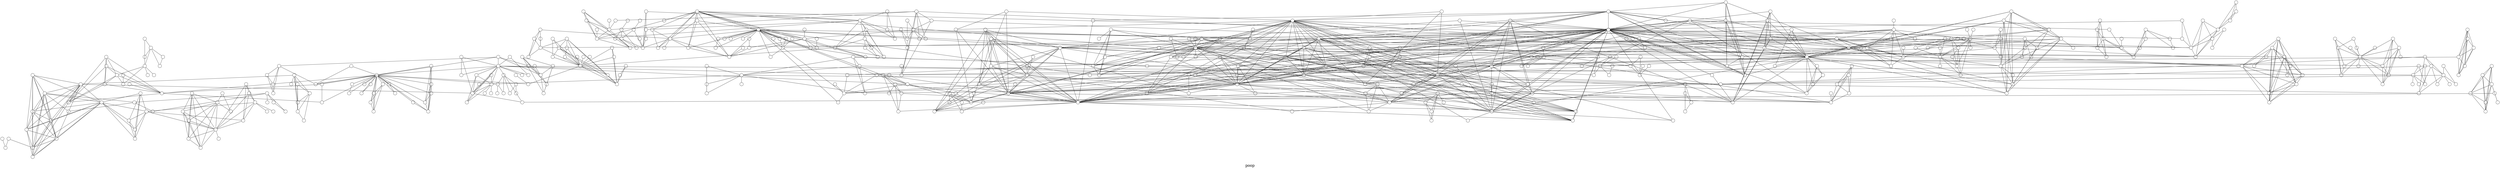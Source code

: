 /*****
poop
*****/

graph G {
  graph [splines=false overlap=false]
  node  [shape=ellipse, width=0.3, height=0.3, label=""]
  344 ;
  1 ;
  287 ;
  2 ;
  187 ;
  3 ;
  476 ;
  194 ;
  4 ;
  209 ;
  243 ;
  5 ;
  349 ;
  430 ;
  441 ;
  478 ;
  48 ;
  6 ;
  122 ;
  143 ;
  66 ;
  7 ;
  87 ;
  93 ;
  110 ;
  213 ;
  297 ;
  453 ;
  269 ;
  8 ;
  262 ;
  9 ;
  280 ;
  10 ;
  347 ;
  378 ;
  393 ;
  432 ;
  11 ;
  163 ;
  169 ;
  251 ;
  282 ;
  333 ;
  355 ;
  364 ;
  13 ;
  12 ;
  120 ;
  162 ;
  463 ;
  422 ;
  14 ;
  81 ;
  15 ;
  313 ;
  457 ;
  506 ;
  67 ;
  16 ;
  26 ;
  17 ;
  128 ;
  456 ;
  113 ;
  18 ;
  452 ;
  477 ;
  19 ;
  34 ;
  20 ;
  337 ;
  415 ;
  418 ;
  248 ;
  21 ;
  292 ;
  45 ;
  22 ;
  291 ;
  23 ;
  24 ;
  32 ;
  115 ;
  121 ;
  198 ;
  204 ;
  305 ;
  306 ;
  374 ;
  379 ;
  414 ;
  417 ;
  499 ;
  516 ;
  25 ;
  82 ;
  129 ;
  39 ;
  97 ;
  207 ;
  208 ;
  263 ;
  27 ;
  386 ;
  433 ;
  435 ;
  71 ;
  28 ;
  369 ;
  389 ;
  134 ;
  29 ;
  404 ;
  434 ;
  53 ;
  30 ;
  384 ;
  401 ;
  200 ;
  31 ;
  258 ;
  299 ;
  361 ;
  388 ;
  492 ;
  497 ;
  83 ;
  33 ;
  92 ;
  132 ;
  150 ;
  156 ;
  238 ;
  296 ;
  370 ;
  512 ;
  55 ;
  35 ;
  70 ;
  231 ;
  232 ;
  406 ;
  36 ;
  37 ;
  274 ;
  276 ;
  425 ;
  483 ;
  61 ;
  38 ;
  106 ;
  107 ;
  233 ;
  372 ;
  411 ;
  40 ;
  41 ;
  123 ;
  42 ;
  140 ;
  242 ;
  429 ;
  470 ;
  438 ;
  43 ;
  44 ;
  49 ;
  50 ;
  64 ;
  222 ;
  271 ;
  336 ;
  380 ;
  421 ;
  142 ;
  46 ;
  47 ;
  265 ;
  451 ;
  244 ;
  437 ;
  316 ;
  52 ;
  51 ;
  80 ;
  235 ;
  339 ;
  447 ;
  501 ;
  54 ;
  186 ;
  332 ;
  439 ;
  101 ;
  56 ;
  137 ;
  253 ;
  285 ;
  340 ;
  469 ;
  403 ;
  57 ;
  482 ;
  515 ;
  58 ;
  331 ;
  59 ;
  219 ;
  239 ;
  241 ;
  474 ;
  78 ;
  60 ;
  190 ;
  281 ;
  363 ;
  496 ;
  62 ;
  126 ;
  310 ;
  252 ;
  63 ;
  65 ;
  381 ;
  397 ;
  99 ;
  264 ;
  357 ;
  400 ;
  442 ;
  182 ;
  405 ;
  514 ;
  149 ;
  68 ;
  199 ;
  351 ;
  352 ;
  353 ;
  468 ;
  160 ;
  69 ;
  327 ;
  399 ;
  152 ;
  188 ;
  256 ;
  260 ;
  314 ;
  354 ;
  358 ;
  402 ;
  486 ;
  493 ;
  511 ;
  178 ;
  72 ;
  426 ;
  509 ;
  157 ;
  73 ;
  502 ;
  510 ;
  74 ;
  75 ;
  266 ;
  298 ;
  321 ;
  124 ;
  76 ;
  133 ;
  350 ;
  77 ;
  288 ;
  79 ;
  359 ;
  373 ;
  108 ;
  135 ;
  257 ;
  300 ;
  408 ;
  489 ;
  498 ;
  462 ;
  94 ;
  84 ;
  283 ;
  317 ;
  424 ;
  503 ;
  144 ;
  85 ;
  181 ;
  185 ;
  212 ;
  436 ;
  98 ;
  86 ;
  177 ;
  449 ;
  114 ;
  88 ;
  323 ;
  409 ;
  471 ;
  131 ;
  89 ;
  214 ;
  488 ;
  491 ;
  90 ;
  335 ;
  91 ;
  431 ;
  147 ;
  165 ;
  261 ;
  290 ;
  318 ;
  342 ;
  377 ;
  410 ;
  423 ;
  475 ;
  95 ;
  247 ;
  440 ;
  466 ;
  96 ;
  104 ;
  159 ;
  240 ;
  328 ;
  100 ;
  383 ;
  102 ;
  197 ;
  103 ;
  217 ;
  301 ;
  312 ;
  360 ;
  105 ;
  362 ;
  166 ;
  109 ;
  192 ;
  228 ;
  387 ;
  111 ;
  286 ;
  338 ;
  446 ;
  485 ;
  141 ;
  112 ;
  221 ;
  464 ;
  116 ;
  117 ;
  139 ;
  145 ;
  146 ;
  155 ;
  234 ;
  279 ;
  284 ;
  295 ;
  346 ;
  368 ;
  419 ;
  484 ;
  356 ;
  445 ;
  450 ;
  158 ;
  118 ;
  289 ;
  479 ;
  167 ;
  119 ;
  153 ;
  170 ;
  196 ;
  216 ;
  223 ;
  229 ;
  250 ;
  294 ;
  348 ;
  396 ;
  448 ;
  504 ;
  505 ;
  125 ;
  127 ;
  268 ;
  215 ;
  130 ;
  460 ;
  461 ;
  224 ;
  325 ;
  494 ;
  394 ;
  184 ;
  136 ;
  138 ;
  245 ;
  326 ;
  307 ;
  309 ;
  230 ;
  391 ;
  148 ;
  183 ;
  151 ;
  315 ;
  161 ;
  154 ;
  267 ;
  302 ;
  304 ;
  164 ;
  195 ;
  277 ;
  278 ;
  375 ;
  168 ;
  171 ;
  206 ;
  172 ;
  218 ;
  495 ;
  507 ;
  508 ;
  173 ;
  189 ;
  174 ;
  175 ;
  176 ;
  179 ;
  382 ;
  324 ;
  180 ;
  308 ;
  455 ;
  191 ;
  385 ;
  193 ;
  210 ;
  211 ;
  201 ;
  202 ;
  203 ;
  392 ;
  205 ;
  341 ;
  272 ;
  458 ;
  220 ;
  420 ;
  513 ;
  259 ;
  225 ;
  365 ;
  390 ;
  226 ;
  227 ;
  407 ;
  237 ;
  236 ;
  246 ;
  376 ;
  273 ;
  395 ;
  249 ;
  334 ;
  319 ;
  320 ;
  330 ;
  481 ;
  254 ;
  255 ;
  345 ;
  427 ;
  412 ;
  467 ;
  444 ;
  473 ;
  270 ;
  275 ;
  371 ;
  416 ;
  500 ;
  293 ;
  311 ;
  480 ;
  303 ;
  454 ;
  443 ;
  322 ;
  472 ;
  487 ;
  329 ;
  343 ;
  465 ;
  366 ;
  490 ;
  367 ;
  398 ;
  413 ;
  428 ;
  459 ;
  1 -- 344;
  287 -- 307;
  287 -- 365;
  287 -- 384;
  287 -- 390;
  287 -- 401;
  287 -- 500;
  2 -- 287;
  187 -- 204;
  187 -- 299;
  187 -- 317;
  187 -- 424;
  187 -- 476;
  187 -- 503;
  3 -- 187;
  3 -- 476;
  476 -- 490;
  194 -- 209;
  4 -- 194;
  4 -- 209;
  243 -- 349;
  243 -- 430;
  243 -- 441;
  243 -- 478;
  5 -- 243;
  5 -- 349;
  5 -- 430;
  5 -- 441;
  5 -- 478;
  349 -- 430;
  349 -- 438;
  349 -- 441;
  349 -- 478;
  430 -- 441;
  430 -- 478;
  441 -- 478;
  441 -- 484;
  48 -- 122;
  48 -- 143;
  48 -- 244;
  48 -- 437;
  6 -- 48;
  6 -- 122;
  6 -- 143;
  122 -- 143;
  143 -- 230;
  143 -- 349;
  143 -- 391;
  143 -- 438;
  66 -- 71;
  66 -- 87;
  66 -- 93;
  66 -- 99;
  66 -- 110;
  66 -- 213;
  66 -- 252;
  66 -- 264;
  66 -- 297;
  66 -- 357;
  66 -- 400;
  66 -- 442;
  66 -- 453;
  66 -- 457;
  7 -- 66;
  7 -- 87;
  7 -- 93;
  7 -- 110;
  7 -- 213;
  7 -- 297;
  7 -- 453;
  87 -- 93;
  87 -- 110;
  87 -- 213;
  87 -- 297;
  87 -- 453;
  93 -- 110;
  93 -- 120;
  93 -- 137;
  93 -- 147;
  93 -- 162;
  93 -- 163;
  93 -- 165;
  93 -- 169;
  93 -- 186;
  93 -- 188;
  93 -- 213;
  93 -- 252;
  93 -- 256;
  93 -- 261;
  93 -- 265;
  93 -- 266;
  93 -- 282;
  93 -- 290;
  93 -- 297;
  93 -- 298;
  93 -- 314;
  93 -- 318;
  93 -- 321;
  93 -- 333;
  93 -- 342;
  93 -- 354;
  93 -- 355;
  93 -- 357;
  93 -- 377;
  93 -- 381;
  93 -- 397;
  93 -- 410;
  93 -- 423;
  93 -- 451;
  93 -- 453;
  93 -- 457;
  93 -- 463;
  93 -- 475;
  93 -- 493;
  93 -- 511;
  110 -- 163;
  110 -- 213;
  110 -- 233;
  110 -- 297;
  110 -- 372;
  110 -- 411;
  110 -- 453;
  213 -- 297;
  213 -- 453;
  297 -- 453;
  269 -- 315;
  269 -- 399;
  8 -- 269;
  262 -- 426;
  262 -- 509;
  9 -- 262;
  280 -- 347;
  280 -- 378;
  280 -- 393;
  280 -- 432;
  10 -- 280;
  10 -- 347;
  10 -- 378;
  10 -- 393;
  10 -- 432;
  347 -- 378;
  347 -- 393;
  347 -- 432;
  378 -- 393;
  378 -- 432;
  378 -- 470;
  393 -- 432;
  11 -- 93;
  11 -- 163;
  11 -- 169;
  11 -- 251;
  11 -- 282;
  11 -- 333;
  11 -- 355;
  11 -- 364;
  163 -- 169;
  163 -- 233;
  163 -- 260;
  163 -- 267;
  163 -- 302;
  163 -- 304;
  163 -- 332;
  163 -- 333;
  163 -- 355;
  163 -- 372;
  163 -- 389;
  163 -- 411;
  163 -- 463;
  169 -- 229;
  169 -- 257;
  169 -- 265;
  169 -- 266;
  169 -- 298;
  169 -- 321;
  169 -- 336;
  169 -- 355;
  251 -- 364;
  282 -- 333;
  282 -- 345;
  282 -- 357;
  282 -- 371;
  355 -- 358;
  355 -- 377;
  364 -- 436;
  13 -- 93;
  13 -- 120;
  13 -- 162;
  13 -- 163;
  13 -- 463;
  12 -- 13;
  12 -- 93;
  12 -- 120;
  12 -- 162;
  12 -- 163;
  12 -- 463;
  120 -- 162;
  120 -- 163;
  120 -- 463;
  162 -- 163;
  162 -- 463;
  422 -- 510;
  422 -- 515;
  14 -- 422;
  81 -- 313;
  81 -- 457;
  81 -- 462;
  81 -- 506;
  15 -- 81;
  15 -- 313;
  15 -- 457;
  15 -- 506;
  313 -- 457;
  313 -- 506;
  457 -- 469;
  457 -- 493;
  457 -- 506;
  457 -- 511;
  67 -- 134;
  67 -- 182;
  67 -- 271;
  67 -- 405;
  67 -- 434;
  67 -- 514;
  16 -- 67;
  26 -- 39;
  26 -- 82;
  26 -- 97;
  26 -- 128;
  26 -- 129;
  26 -- 207;
  26 -- 208;
  26 -- 415;
  17 -- 26;
  17 -- 128;
  17 -- 456;
  128 -- 215;
  128 -- 456;
  113 -- 116;
  113 -- 117;
  113 -- 131;
  113 -- 139;
  113 -- 145;
  113 -- 146;
  113 -- 155;
  113 -- 219;
  113 -- 234;
  113 -- 239;
  113 -- 241;
  113 -- 279;
  113 -- 284;
  113 -- 295;
  113 -- 346;
  113 -- 368;
  113 -- 419;
  113 -- 441;
  113 -- 452;
  113 -- 466;
  113 -- 474;
  113 -- 484;
  18 -- 113;
  18 -- 452;
  19 -- 477;
  34 -- 337;
  34 -- 415;
  34 -- 418;
  20 -- 34;
  20 -- 337;
  20 -- 415;
  20 -- 418;
  337 -- 415;
  337 -- 418;
  415 -- 418;
  248 -- 273;
  248 -- 292;
  248 -- 395;
  21 -- 248;
  21 -- 292;
  45 -- 49;
  45 -- 50;
  45 -- 64;
  45 -- 115;
  45 -- 222;
  45 -- 271;
  45 -- 291;
  45 -- 336;
  45 -- 380;
  45 -- 421;
  22 -- 45;
  291 -- 421;
  23 -- 291;
  24 -- 26;
  24 -- 32;
  24 -- 115;
  24 -- 121;
  24 -- 198;
  24 -- 204;
  24 -- 305;
  24 -- 306;
  24 -- 374;
  24 -- 379;
  24 -- 414;
  24 -- 415;
  24 -- 417;
  24 -- 499;
  24 -- 516;
  32 -- 121;
  32 -- 306;
  32 -- 414;
  32 -- 516;
  115 -- 271;
  115 -- 291;
  115 -- 356;
  115 -- 364;
  115 -- 374;
  115 -- 421;
  115 -- 445;
  115 -- 450;
  121 -- 153;
  121 -- 169;
  121 -- 170;
  121 -- 186;
  121 -- 196;
  121 -- 204;
  121 -- 216;
  121 -- 223;
  121 -- 229;
  121 -- 250;
  121 -- 257;
  121 -- 294;
  121 -- 306;
  121 -- 336;
  121 -- 348;
  121 -- 396;
  121 -- 403;
  121 -- 414;
  121 -- 448;
  121 -- 504;
  121 -- 505;
  121 -- 516;
  198 -- 306;
  198 -- 417;
  204 -- 379;
  204 -- 385;
  204 -- 392;
  204 -- 499;
  204 -- 516;
  306 -- 414;
  306 -- 417;
  306 -- 443;
  306 -- 456;
  306 -- 516;
  379 -- 499;
  414 -- 516;
  25 -- 26;
  25 -- 82;
  25 -- 129;
  82 -- 129;
  39 -- 97;
  39 -- 194;
  39 -- 207;
  39 -- 208;
  97 -- 104;
  97 -- 159;
  97 -- 207;
  97 -- 208;
  97 -- 240;
  207 -- 208;
  207 -- 399;
  27 -- 263;
  27 -- 386;
  27 -- 433;
  27 -- 435;
  386 -- 433;
  71 -- 93;
  71 -- 137;
  71 -- 152;
  71 -- 163;
  71 -- 186;
  71 -- 188;
  71 -- 252;
  71 -- 256;
  71 -- 260;
  71 -- 264;
  71 -- 265;
  71 -- 282;
  71 -- 314;
  71 -- 354;
  71 -- 355;
  71 -- 357;
  71 -- 358;
  71 -- 369;
  71 -- 389;
  71 -- 402;
  71 -- 435;
  71 -- 442;
  71 -- 451;
  71 -- 457;
  71 -- 486;
  71 -- 493;
  71 -- 511;
  28 -- 71;
  28 -- 369;
  28 -- 389;
  28 -- 435;
  369 -- 389;
  369 -- 435;
  389 -- 435;
  389 -- 457;
  389 -- 469;
  389 -- 486;
  134 -- 182;
  134 -- 394;
  134 -- 434;
  134 -- 514;
  29 -- 134;
  29 -- 404;
  29 -- 434;
  434 -- 514;
  53 -- 287;
  53 -- 384;
  53 -- 401;
  30 -- 53;
  30 -- 287;
  30 -- 384;
  30 -- 401;
  384 -- 401;
  200 -- 210;
  200 -- 211;
  200 -- 258;
  200 -- 299;
  200 -- 361;
  200 -- 388;
  200 -- 492;
  200 -- 497;
  31 -- 200;
  31 -- 258;
  31 -- 299;
  31 -- 361;
  31 -- 388;
  31 -- 492;
  31 -- 497;
  258 -- 299;
  258 -- 361;
  258 -- 388;
  258 -- 412;
  258 -- 467;
  258 -- 492;
  258 -- 497;
  299 -- 361;
  299 -- 388;
  299 -- 492;
  299 -- 497;
  299 -- 503;
  361 -- 388;
  361 -- 492;
  361 -- 497;
  388 -- 492;
  388 -- 497;
  492 -- 497;
  83 -- 92;
  83 -- 132;
  83 -- 150;
  83 -- 156;
  83 -- 238;
  83 -- 296;
  83 -- 310;
  83 -- 370;
  83 -- 512;
  33 -- 83;
  33 -- 92;
  33 -- 132;
  33 -- 150;
  33 -- 156;
  33 -- 238;
  33 -- 296;
  33 -- 370;
  33 -- 512;
  92 -- 132;
  92 -- 150;
  92 -- 156;
  92 -- 190;
  92 -- 238;
  92 -- 296;
  92 -- 370;
  92 -- 431;
  92 -- 512;
  132 -- 150;
  132 -- 156;
  132 -- 238;
  132 -- 274;
  132 -- 276;
  132 -- 296;
  132 -- 370;
  132 -- 425;
  132 -- 483;
  132 -- 512;
  150 -- 156;
  150 -- 238;
  150 -- 296;
  150 -- 370;
  150 -- 512;
  156 -- 238;
  156 -- 296;
  156 -- 370;
  156 -- 512;
  238 -- 296;
  238 -- 370;
  238 -- 512;
  296 -- 370;
  296 -- 512;
  370 -- 512;
  55 -- 231;
  55 -- 232;
  55 -- 406;
  35 -- 55;
  35 -- 70;
  35 -- 83;
  35 -- 231;
  35 -- 232;
  35 -- 406;
  231 -- 232;
  231 -- 406;
  231 -- 407;
  232 -- 406;
  406 -- 407;
  36 -- 337;
  37 -- 132;
  37 -- 274;
  37 -- 276;
  37 -- 425;
  37 -- 483;
  274 -- 276;
  274 -- 350;
  274 -- 352;
  274 -- 425;
  274 -- 483;
  276 -- 425;
  276 -- 483;
  425 -- 483;
  61 -- 106;
  61 -- 107;
  61 -- 110;
  61 -- 163;
  61 -- 233;
  61 -- 372;
  61 -- 411;
  38 -- 61;
  38 -- 106;
  38 -- 107;
  38 -- 110;
  38 -- 163;
  38 -- 233;
  38 -- 372;
  38 -- 411;
  106 -- 107;
  106 -- 110;
  106 -- 163;
  106 -- 233;
  106 -- 372;
  106 -- 411;
  107 -- 110;
  107 -- 163;
  107 -- 233;
  107 -- 362;
  107 -- 372;
  107 -- 411;
  233 -- 237;
  233 -- 372;
  233 -- 411;
  372 -- 411;
  40 -- 204;
  41 -- 67;
  123 -- 140;
  123 -- 242;
  123 -- 429;
  42 -- 123;
  42 -- 140;
  42 -- 242;
  42 -- 429;
  42 -- 470;
  140 -- 242;
  140 -- 245;
  140 -- 300;
  140 -- 429;
  140 -- 460;
  140 -- 461;
  242 -- 429;
  242 -- 464;
  43 -- 438;
  44 -- 53;
  44 -- 287;
  50 -- 316;
  50 -- 380;
  64 -- 336;
  271 -- 291;
  271 -- 380;
  271 -- 421;
  336 -- 348;
  380 -- 403;
  142 -- 169;
  142 -- 307;
  142 -- 309;
  142 -- 328;
  46 -- 142;
  47 -- 71;
  47 -- 265;
  47 -- 451;
  265 -- 266;
  265 -- 290;
  265 -- 298;
  265 -- 321;
  265 -- 355;
  265 -- 389;
  265 -- 423;
  265 -- 451;
  244 -- 437;
  52 -- 339;
  52 -- 447;
  52 -- 452;
  52 -- 501;
  51 -- 52;
  51 -- 80;
  51 -- 235;
  51 -- 262;
  51 -- 452;
  80 -- 108;
  80 -- 113;
  80 -- 126;
  80 -- 135;
  80 -- 248;
  80 -- 257;
  80 -- 300;
  80 -- 310;
  80 -- 331;
  80 -- 408;
  80 -- 489;
  80 -- 498;
  235 -- 262;
  339 -- 447;
  339 -- 501;
  447 -- 501;
  54 -- 163;
  54 -- 186;
  54 -- 332;
  54 -- 439;
  186 -- 188;
  186 -- 256;
  186 -- 294;
  186 -- 314;
  186 -- 354;
  186 -- 355;
  186 -- 357;
  186 -- 377;
  186 -- 397;
  186 -- 457;
  186 -- 493;
  186 -- 511;
  101 -- 137;
  101 -- 253;
  101 -- 285;
  101 -- 340;
  101 -- 383;
  101 -- 389;
  101 -- 457;
  101 -- 469;
  56 -- 101;
  56 -- 137;
  56 -- 253;
  56 -- 285;
  56 -- 340;
  56 -- 389;
  56 -- 457;
  56 -- 469;
  137 -- 163;
  137 -- 253;
  137 -- 260;
  137 -- 285;
  137 -- 340;
  137 -- 355;
  137 -- 389;
  137 -- 457;
  137 -- 469;
  253 -- 285;
  253 -- 340;
  253 -- 389;
  253 -- 457;
  253 -- 469;
  285 -- 321;
  285 -- 340;
  285 -- 389;
  285 -- 416;
  285 -- 457;
  285 -- 469;
  340 -- 389;
  340 -- 457;
  340 -- 469;
  403 -- 448;
  403 -- 515;
  57 -- 403;
  57 -- 482;
  57 -- 515;
  58 -- 80;
  58 -- 331;
  59 -- 113;
  59 -- 219;
  59 -- 239;
  59 -- 241;
  59 -- 474;
  219 -- 239;
  219 -- 241;
  219 -- 474;
  239 -- 241;
  239 -- 474;
  241 -- 474;
  78 -- 363;
  60 -- 78;
  60 -- 190;
  60 -- 281;
  60 -- 363;
  60 -- 496;
  190 -- 431;
  190 -- 496;
  62 -- 80;
  62 -- 126;
  62 -- 310;
  310 -- 408;
  310 -- 498;
  252 -- 258;
  252 -- 264;
  252 -- 268;
  252 -- 277;
  252 -- 278;
  252 -- 319;
  252 -- 320;
  252 -- 321;
  252 -- 330;
  252 -- 334;
  252 -- 357;
  252 -- 375;
  252 -- 380;
  252 -- 403;
  252 -- 442;
  252 -- 475;
  252 -- 481;
  63 -- 252;
  65 -- 93;
  65 -- 381;
  65 -- 397;
  381 -- 397;
  397 -- 475;
  99 -- 457;
  264 -- 357;
  264 -- 402;
  264 -- 442;
  357 -- 371;
  357 -- 383;
  357 -- 389;
  357 -- 442;
  357 -- 457;
  357 -- 486;
  357 -- 493;
  357 -- 511;
  182 -- 308;
  182 -- 434;
  182 -- 514;
  149 -- 199;
  149 -- 335;
  149 -- 351;
  149 -- 352;
  149 -- 353;
  149 -- 468;
  68 -- 149;
  68 -- 199;
  68 -- 351;
  68 -- 352;
  68 -- 353;
  68 -- 468;
  199 -- 351;
  199 -- 352;
  199 -- 353;
  199 -- 468;
  351 -- 352;
  351 -- 353;
  351 -- 468;
  352 -- 353;
  352 -- 465;
  352 -- 468;
  353 -- 468;
  160 -- 327;
  160 -- 399;
  160 -- 440;
  160 -- 502;
  69 -- 160;
  69 -- 327;
  69 -- 399;
  327 -- 399;
  399 -- 440;
  399 -- 466;
  399 -- 502;
  152 -- 357;
  152 -- 389;
  152 -- 486;
  188 -- 256;
  188 -- 314;
  188 -- 354;
  188 -- 357;
  188 -- 457;
  188 -- 493;
  188 -- 511;
  256 -- 314;
  256 -- 354;
  256 -- 357;
  256 -- 389;
  256 -- 457;
  256 -- 493;
  256 -- 511;
  260 -- 355;
  314 -- 354;
  314 -- 357;
  314 -- 457;
  314 -- 493;
  314 -- 511;
  354 -- 357;
  354 -- 389;
  354 -- 457;
  354 -- 493;
  354 -- 511;
  402 -- 477;
  493 -- 511;
  178 -- 262;
  178 -- 426;
  178 -- 509;
  72 -- 178;
  72 -- 262;
  72 -- 426;
  72 -- 509;
  426 -- 509;
  157 -- 399;
  157 -- 502;
  73 -- 157;
  73 -- 399;
  73 -- 502;
  74 -- 510;
  75 -- 93;
  75 -- 169;
  75 -- 265;
  75 -- 266;
  75 -- 298;
  75 -- 321;
  75 -- 355;
  75 -- 463;
  266 -- 298;
  266 -- 321;
  266 -- 355;
  298 -- 321;
  298 -- 355;
  298 -- 463;
  321 -- 355;
  321 -- 416;
  321 -- 481;
  124 -- 133;
  124 -- 350;
  124 -- 352;
  76 -- 124;
  76 -- 133;
  76 -- 350;
  76 -- 352;
  133 -- 274;
  133 -- 325;
  133 -- 350;
  133 -- 352;
  133 -- 494;
  350 -- 352;
  77 -- 93;
  77 -- 137;
  77 -- 355;
  288 -- 359;
  288 -- 373;
  79 -- 288;
  79 -- 359;
  79 -- 373;
  359 -- 373;
  373 -- 382;
  373 -- 397;
  373 -- 475;
  108 -- 300;
  108 -- 310;
  108 -- 408;
  135 -- 257;
  257 -- 336;
  257 -- 427;
  257 -- 435;
  300 -- 310;
  300 -- 311;
  300 -- 408;
  300 -- 480;
  94 -- 187;
  94 -- 299;
  94 -- 503;
  84 -- 94;
  84 -- 187;
  84 -- 283;
  84 -- 299;
  84 -- 317;
  84 -- 337;
  84 -- 424;
  84 -- 503;
  283 -- 337;
  144 -- 181;
  144 -- 436;
  85 -- 144;
  85 -- 181;
  85 -- 185;
  85 -- 212;
  85 -- 436;
  181 -- 436;
  185 -- 212;
  98 -- 177;
  98 -- 449;
  86 -- 98;
  86 -- 177;
  86 -- 449;
  177 -- 291;
  177 -- 449;
  114 -- 323;
  114 -- 409;
  88 -- 114;
  88 -- 323;
  88 -- 409;
  88 -- 435;
  88 -- 471;
  323 -- 409;
  131 -- 224;
  131 -- 491;
  89 -- 131;
  89 -- 214;
  89 -- 488;
  89 -- 491;
  214 -- 341;
  214 -- 488;
  90 -- 149;
  90 -- 335;
  91 -- 287;
  147 -- 261;
  165 -- 252;
  165 -- 265;
  165 -- 277;
  165 -- 278;
  165 -- 290;
  165 -- 375;
  165 -- 423;
  290 -- 423;
  318 -- 463;
  95 -- 160;
  95 -- 247;
  95 -- 269;
  95 -- 399;
  95 -- 440;
  95 -- 502;
  247 -- 376;
  247 -- 399;
  440 -- 502;
  96 -- 466;
  104 -- 240;
  100 -- 328;
  102 -- 310;
  197 -- 217;
  197 -- 301;
  197 -- 312;
  197 -- 360;
  103 -- 197;
  103 -- 217;
  103 -- 301;
  103 -- 312;
  103 -- 360;
  217 -- 272;
  217 -- 301;
  217 -- 312;
  217 -- 360;
  217 -- 458;
  301 -- 312;
  301 -- 360;
  312 -- 360;
  105 -- 402;
  105 -- 477;
  166 -- 192;
  166 -- 228;
  166 -- 387;
  109 -- 166;
  109 -- 192;
  109 -- 228;
  109 -- 387;
  192 -- 228;
  192 -- 364;
  192 -- 387;
  192 -- 436;
  228 -- 387;
  111 -- 269;
  111 -- 286;
  111 -- 338;
  111 -- 446;
  111 -- 485;
  286 -- 338;
  446 -- 485;
  141 -- 221;
  141 -- 242;
  141 -- 326;
  141 -- 464;
  112 -- 141;
  112 -- 221;
  112 -- 242;
  112 -- 464;
  221 -- 242;
  221 -- 326;
  221 -- 420;
  221 -- 464;
  221 -- 513;
  116 -- 117;
  139 -- 368;
  145 -- 155;
  145 -- 279;
  145 -- 419;
  146 -- 474;
  155 -- 279;
  155 -- 419;
  234 -- 295;
  279 -- 419;
  346 -- 441;
  346 -- 484;
  356 -- 445;
  356 -- 450;
  445 -- 450;
  158 -- 289;
  158 -- 479;
  158 -- 486;
  118 -- 158;
  118 -- 289;
  118 -- 479;
  118 -- 486;
  289 -- 479;
  289 -- 486;
  479 -- 486;
  167 -- 285;
  119 -- 167;
  119 -- 285;
  170 -- 294;
  196 -- 294;
  229 -- 257;
  229 -- 336;
  250 -- 396;
  294 -- 504;
  125 -- 364;
  127 -- 252;
  127 -- 268;
  215 -- 456;
  130 -- 140;
  130 -- 460;
  130 -- 461;
  460 -- 461;
  394 -- 434;
  184 -- 455;
  184 -- 456;
  136 -- 184;
  138 -- 399;
  307 -- 365;
  307 -- 390;
  148 -- 177;
  148 -- 291;
  183 -- 269;
  183 -- 315;
  151 -- 183;
  151 -- 269;
  151 -- 306;
  151 -- 315;
  161 -- 182;
  154 -- 161;
  154 -- 182;
  267 -- 302;
  267 -- 304;
  267 -- 333;
  302 -- 304;
  302 -- 333;
  304 -- 333;
  164 -- 165;
  164 -- 195;
  164 -- 252;
  164 -- 277;
  164 -- 278;
  164 -- 375;
  277 -- 278;
  277 -- 375;
  278 -- 375;
  168 -- 344;
  168 -- 370;
  171 -- 182;
  206 -- 507;
  206 -- 508;
  172 -- 206;
  172 -- 218;
  172 -- 495;
  172 -- 507;
  172 -- 508;
  218 -- 457;
  218 -- 495;
  507 -- 508;
  173 -- 248;
  173 -- 292;
  189 -- 403;
  174 -- 189;
  174 -- 403;
  175 -- 218;
  176 -- 252;
  179 -- 373;
  179 -- 382;
  179 -- 397;
  179 -- 475;
  382 -- 397;
  382 -- 454;
  382 -- 475;
  324 -- 455;
  324 -- 472;
  324 -- 487;
  180 -- 324;
  455 -- 456;
  455 -- 487;
  191 -- 456;
  385 -- 516;
  193 -- 385;
  210 -- 211;
  201 -- 294;
  202 -- 415;
  203 -- 516;
  205 -- 218;
  205 -- 457;
  272 -- 458;
  272 -- 498;
  220 -- 221;
  220 -- 420;
  259 -- 287;
  259 -- 307;
  259 -- 365;
  259 -- 390;
  259 -- 444;
  225 -- 259;
  225 -- 287;
  225 -- 307;
  225 -- 365;
  225 -- 390;
  365 -- 390;
  226 -- 287;
  227 -- 503;
  237 -- 372;
  236 -- 357;
  236 -- 383;
  246 -- 336;
  376 -- 399;
  249 -- 252;
  249 -- 334;
  319 -- 320;
  319 -- 321;
  319 -- 481;
  320 -- 321;
  320 -- 481;
  254 -- 392;
  255 -- 282;
  255 -- 345;
  255 -- 357;
  345 -- 357;
  427 -- 435;
  412 -- 467;
  473 -- 502;
  270 -- 473;
  270 -- 502;
  275 -- 441;
  293 -- 300;
  293 -- 310;
  303 -- 382;
  303 -- 454;
  322 -- 389;
  329 -- 399;
  343 -- 422;
  366 -- 476;
  366 -- 490;
  367 -- 433;
  398 -- 399;
  413 -- 435;
  428 -- 486;
  459 -- 477;
  label = "\npoop\n";  fontsize=24;
}
